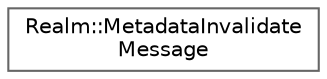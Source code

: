 digraph "Graphical Class Hierarchy"
{
 // LATEX_PDF_SIZE
  bgcolor="transparent";
  edge [fontname=Helvetica,fontsize=10,labelfontname=Helvetica,labelfontsize=10];
  node [fontname=Helvetica,fontsize=10,shape=box,height=0.2,width=0.4];
  rankdir="LR";
  Node0 [id="Node000000",label="Realm::MetadataInvalidate\lMessage",height=0.2,width=0.4,color="grey40", fillcolor="white", style="filled",URL="$structRealm_1_1MetadataInvalidateMessage.html",tooltip=" "];
}
